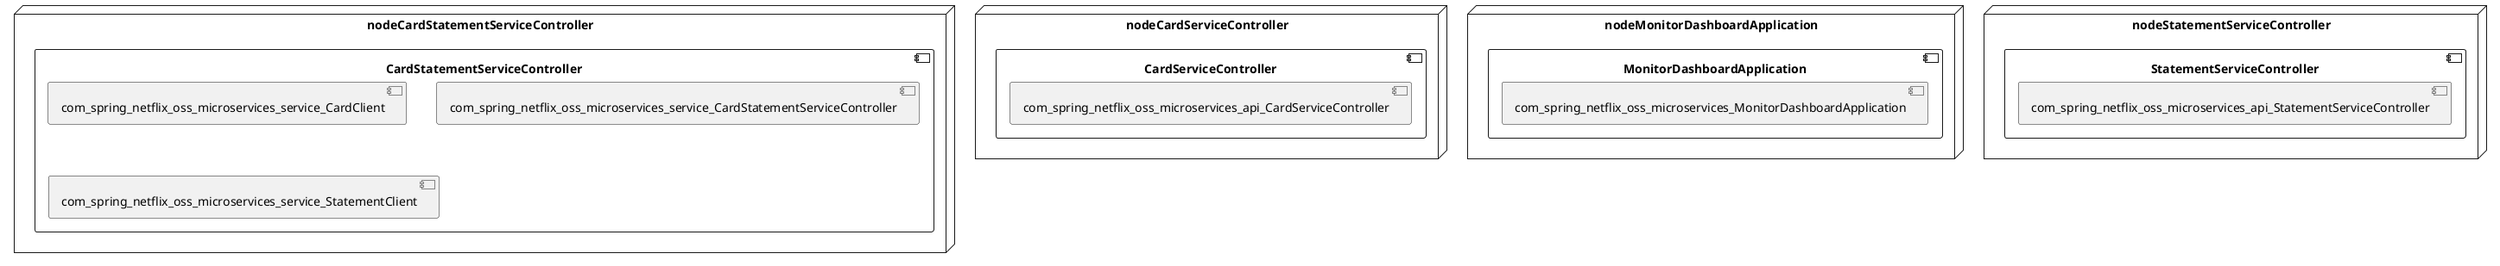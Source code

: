 @startuml
skinparam fixCircleLabelOverlapping true
skinparam componentStyle uml2
node nodeCardServiceController {
component CardServiceController {
[com_spring_netflix_oss_microservices_api_CardServiceController] [[fernandoabcampos-spring-netflix-oss-microservices.system#_HtZBwcFwEe6ilaREfb6Epw]]
}
}
node nodeCardStatementServiceController {
component CardStatementServiceController {
[com_spring_netflix_oss_microservices_service_CardClient] [[fernandoabcampos-spring-netflix-oss-microservices.system#_HtZBwcFwEe6ilaREfb6Epw]]
[com_spring_netflix_oss_microservices_service_CardStatementServiceController] [[fernandoabcampos-spring-netflix-oss-microservices.system#_HtZBwcFwEe6ilaREfb6Epw]]
[com_spring_netflix_oss_microservices_service_StatementClient] [[fernandoabcampos-spring-netflix-oss-microservices.system#_HtZBwcFwEe6ilaREfb6Epw]]
}
}
node nodeMonitorDashboardApplication {
component MonitorDashboardApplication {
[com_spring_netflix_oss_microservices_MonitorDashboardApplication] [[fernandoabcampos-spring-netflix-oss-microservices.system#_HtZBwcFwEe6ilaREfb6Epw]]
}
}
node nodeStatementServiceController {
component StatementServiceController {
[com_spring_netflix_oss_microservices_api_StatementServiceController] [[fernandoabcampos-spring-netflix-oss-microservices.system#_HtZBwcFwEe6ilaREfb6Epw]]
}
}

@enduml
